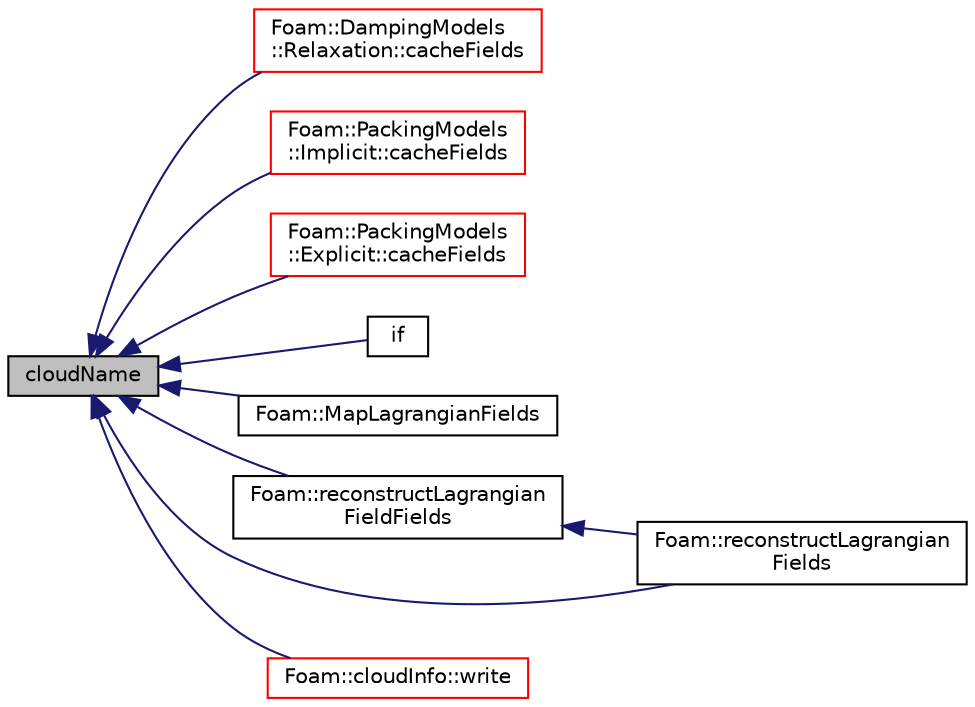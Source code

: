 digraph "cloudName"
{
  bgcolor="transparent";
  edge [fontname="Helvetica",fontsize="10",labelfontname="Helvetica",labelfontsize="10"];
  node [fontname="Helvetica",fontsize="10",shape=record];
  rankdir="LR";
  Node1 [label="cloudName",height=0.2,width=0.4,color="black", fillcolor="grey75", style="filled", fontcolor="black"];
  Node1 -> Node2 [dir="back",color="midnightblue",fontsize="10",style="solid",fontname="Helvetica"];
  Node2 [label="Foam::DampingModels\l::Relaxation::cacheFields",height=0.2,width=0.4,color="red",URL="$a02159.html#a6005414ac27ae3e0b5a783ba216c1906",tooltip="Member Functions. "];
  Node1 -> Node3 [dir="back",color="midnightblue",fontsize="10",style="solid",fontname="Helvetica"];
  Node3 [label="Foam::PackingModels\l::Implicit::cacheFields",height=0.2,width=0.4,color="red",URL="$a01041.html#a6005414ac27ae3e0b5a783ba216c1906",tooltip="Calculate the inter particles stresses. "];
  Node1 -> Node4 [dir="back",color="midnightblue",fontsize="10",style="solid",fontname="Helvetica"];
  Node4 [label="Foam::PackingModels\l::Explicit::cacheFields",height=0.2,width=0.4,color="red",URL="$a00685.html#a6005414ac27ae3e0b5a783ba216c1906",tooltip="Calculate the inter particles stresses. "];
  Node1 -> Node5 [dir="back",color="midnightblue",fontsize="10",style="solid",fontname="Helvetica"];
  Node5 [label="if",height=0.2,width=0.4,color="black",URL="$a04283.html#a3a97f978f9bec90dec5b6380bac88936"];
  Node1 -> Node6 [dir="back",color="midnightblue",fontsize="10",style="solid",fontname="Helvetica"];
  Node6 [label="Foam::MapLagrangianFields",height=0.2,width=0.4,color="black",URL="$a10758.html#aa4c2477241512930dc343a71a890feb3",tooltip="Gets the indices of (source)particles that have been appended to the. "];
  Node1 -> Node7 [dir="back",color="midnightblue",fontsize="10",style="solid",fontname="Helvetica"];
  Node7 [label="Foam::reconstructLagrangian\lFieldFields",height=0.2,width=0.4,color="black",URL="$a10758.html#a7d4b2cacc32265a49e7664807afda7e5"];
  Node7 -> Node8 [dir="back",color="midnightblue",fontsize="10",style="solid",fontname="Helvetica"];
  Node8 [label="Foam::reconstructLagrangian\lFields",height=0.2,width=0.4,color="black",URL="$a10758.html#a46e14d4afb931626b729217805b535af"];
  Node1 -> Node8 [dir="back",color="midnightblue",fontsize="10",style="solid",fontname="Helvetica"];
  Node1 -> Node9 [dir="back",color="midnightblue",fontsize="10",style="solid",fontname="Helvetica"];
  Node9 [label="Foam::cloudInfo::write",height=0.2,width=0.4,color="red",URL="$a00285.html#aac759501cf6c7895a70eecbef0226ae1",tooltip="Write. "];
}
